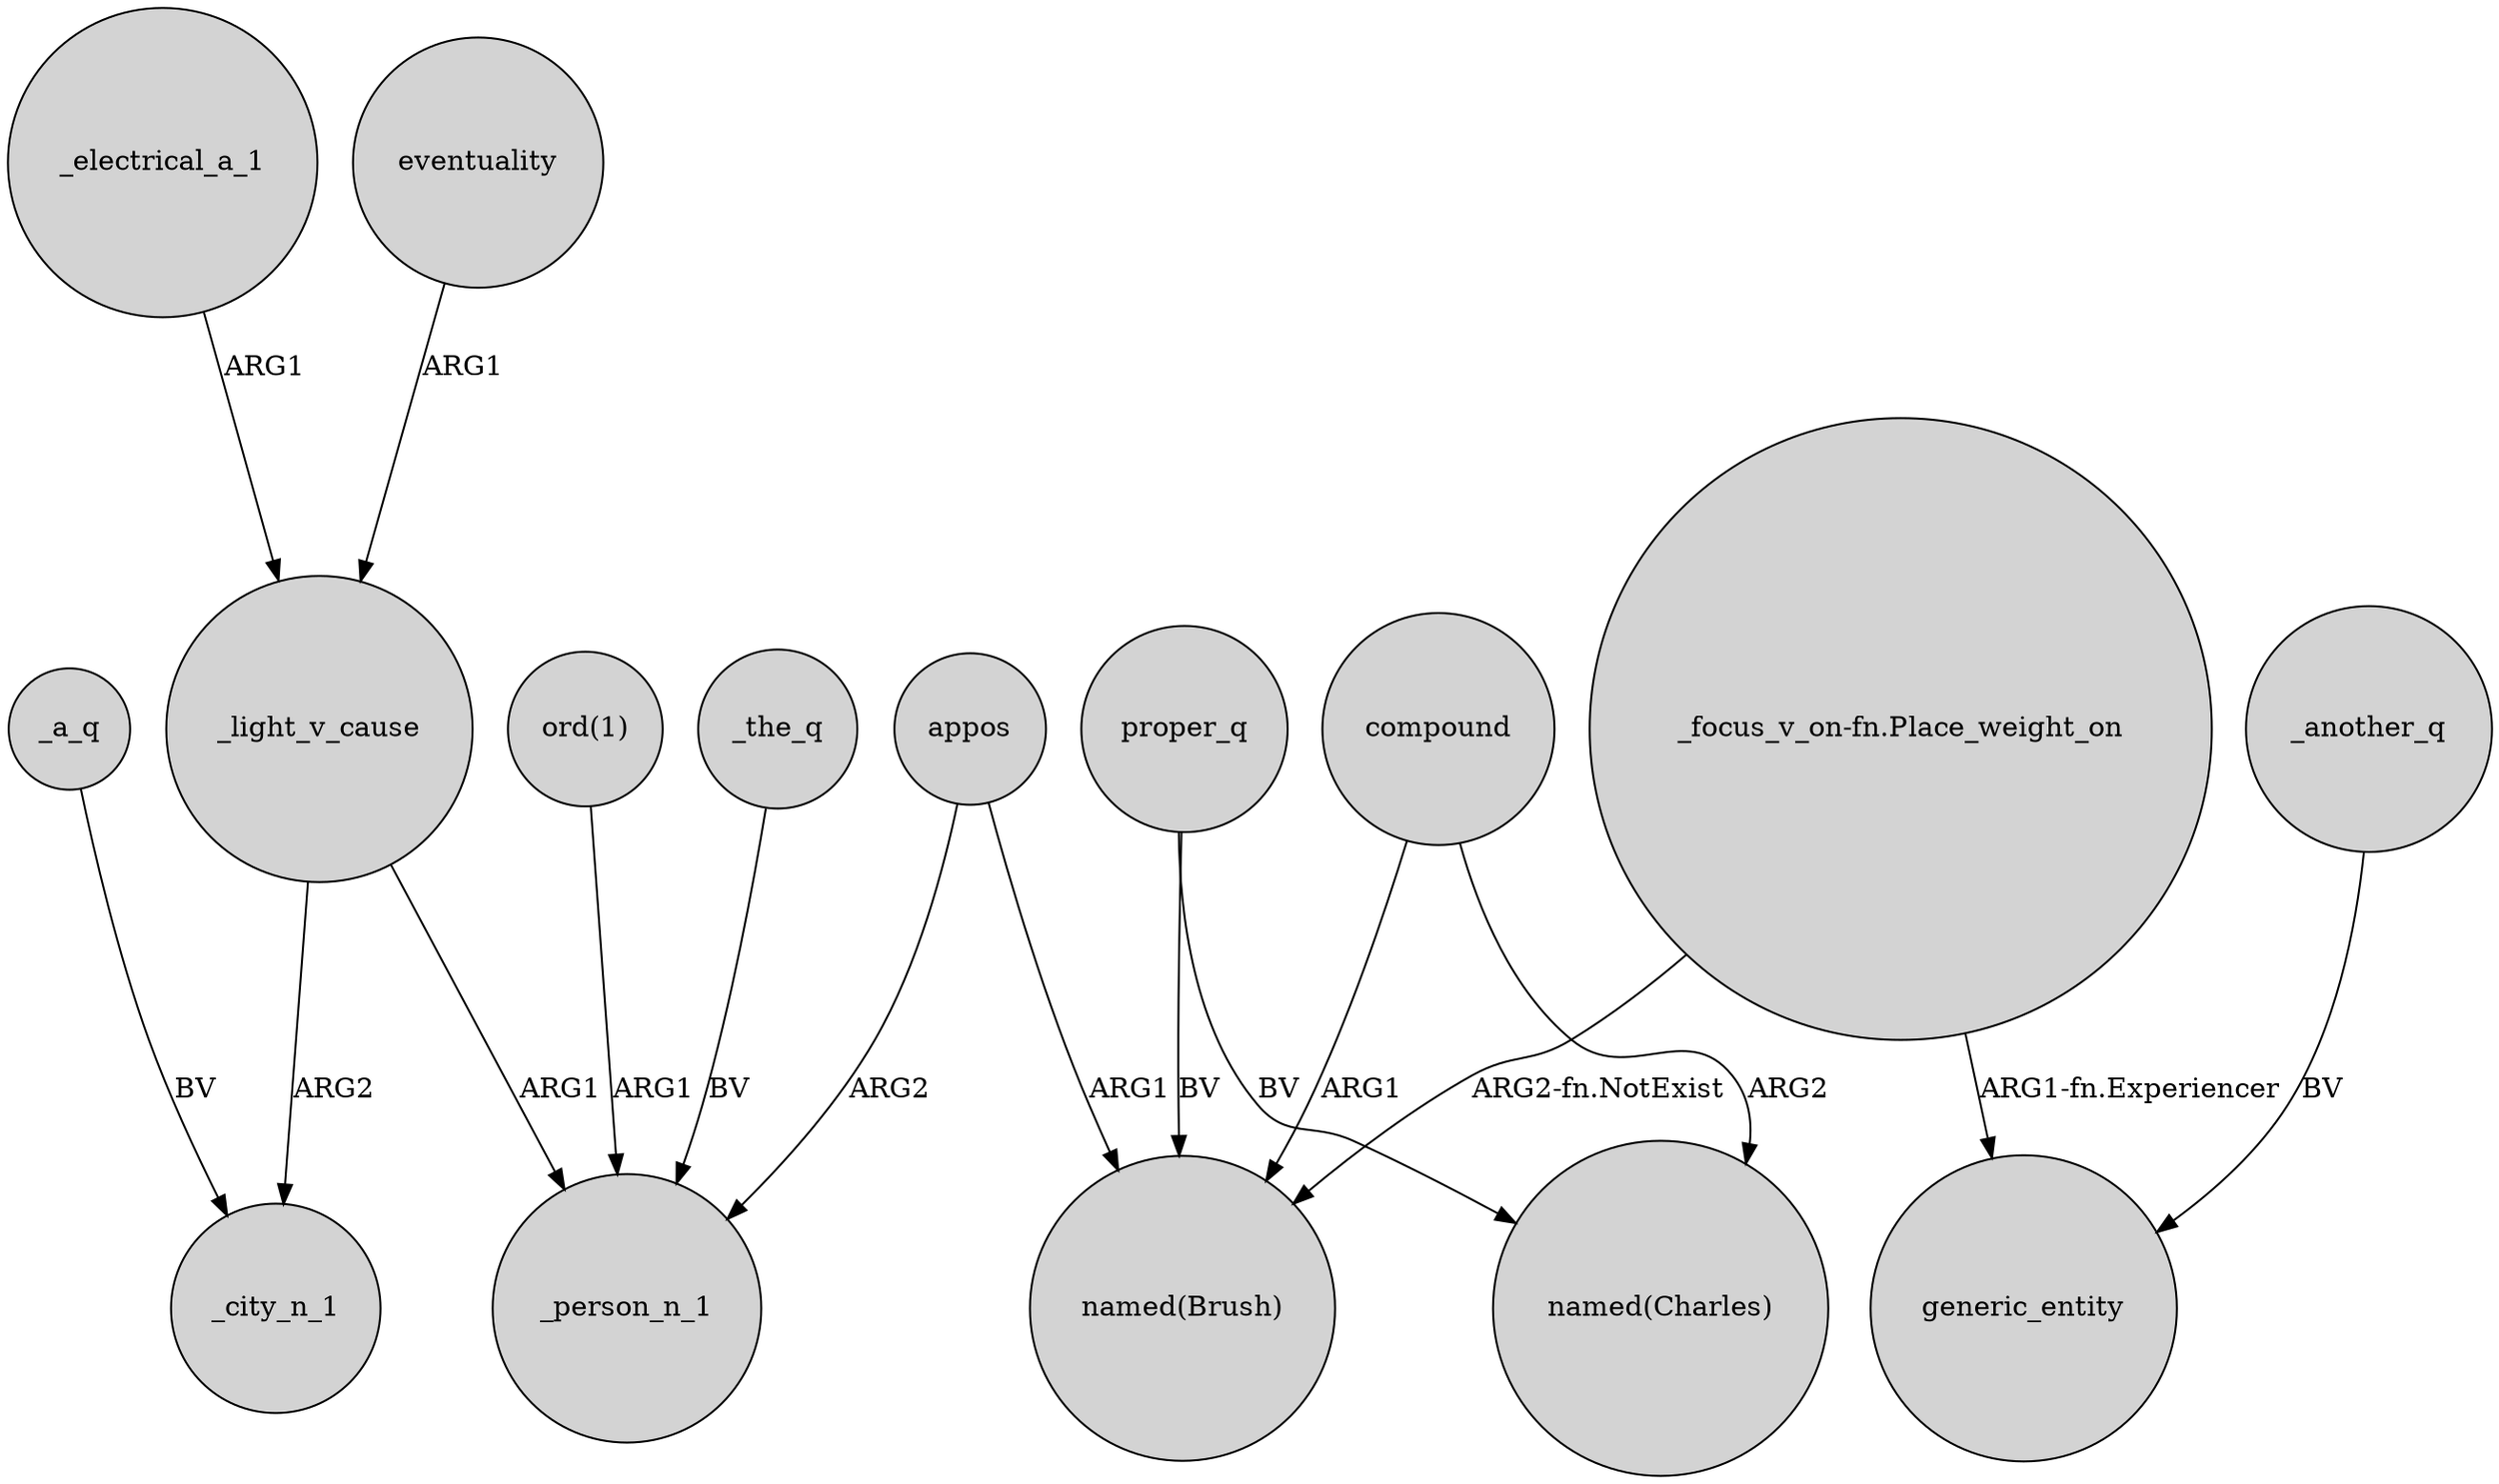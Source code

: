 digraph {
	node [shape=circle style=filled]
	appos -> _person_n_1 [label=ARG2]
	_electrical_a_1 -> _light_v_cause [label=ARG1]
	eventuality -> _light_v_cause [label=ARG1]
	_light_v_cause -> _city_n_1 [label=ARG2]
	_a_q -> _city_n_1 [label=BV]
	_light_v_cause -> _person_n_1 [label=ARG1]
	compound -> "named(Charles)" [label=ARG2]
	"_focus_v_on-fn.Place_weight_on" -> "named(Brush)" [label="ARG2-fn.NotExist"]
	appos -> "named(Brush)" [label=ARG1]
	"ord(1)" -> _person_n_1 [label=ARG1]
	"_focus_v_on-fn.Place_weight_on" -> generic_entity [label="ARG1-fn.Experiencer"]
	_another_q -> generic_entity [label=BV]
	_the_q -> _person_n_1 [label=BV]
	proper_q -> "named(Brush)" [label=BV]
	compound -> "named(Brush)" [label=ARG1]
	proper_q -> "named(Charles)" [label=BV]
}
